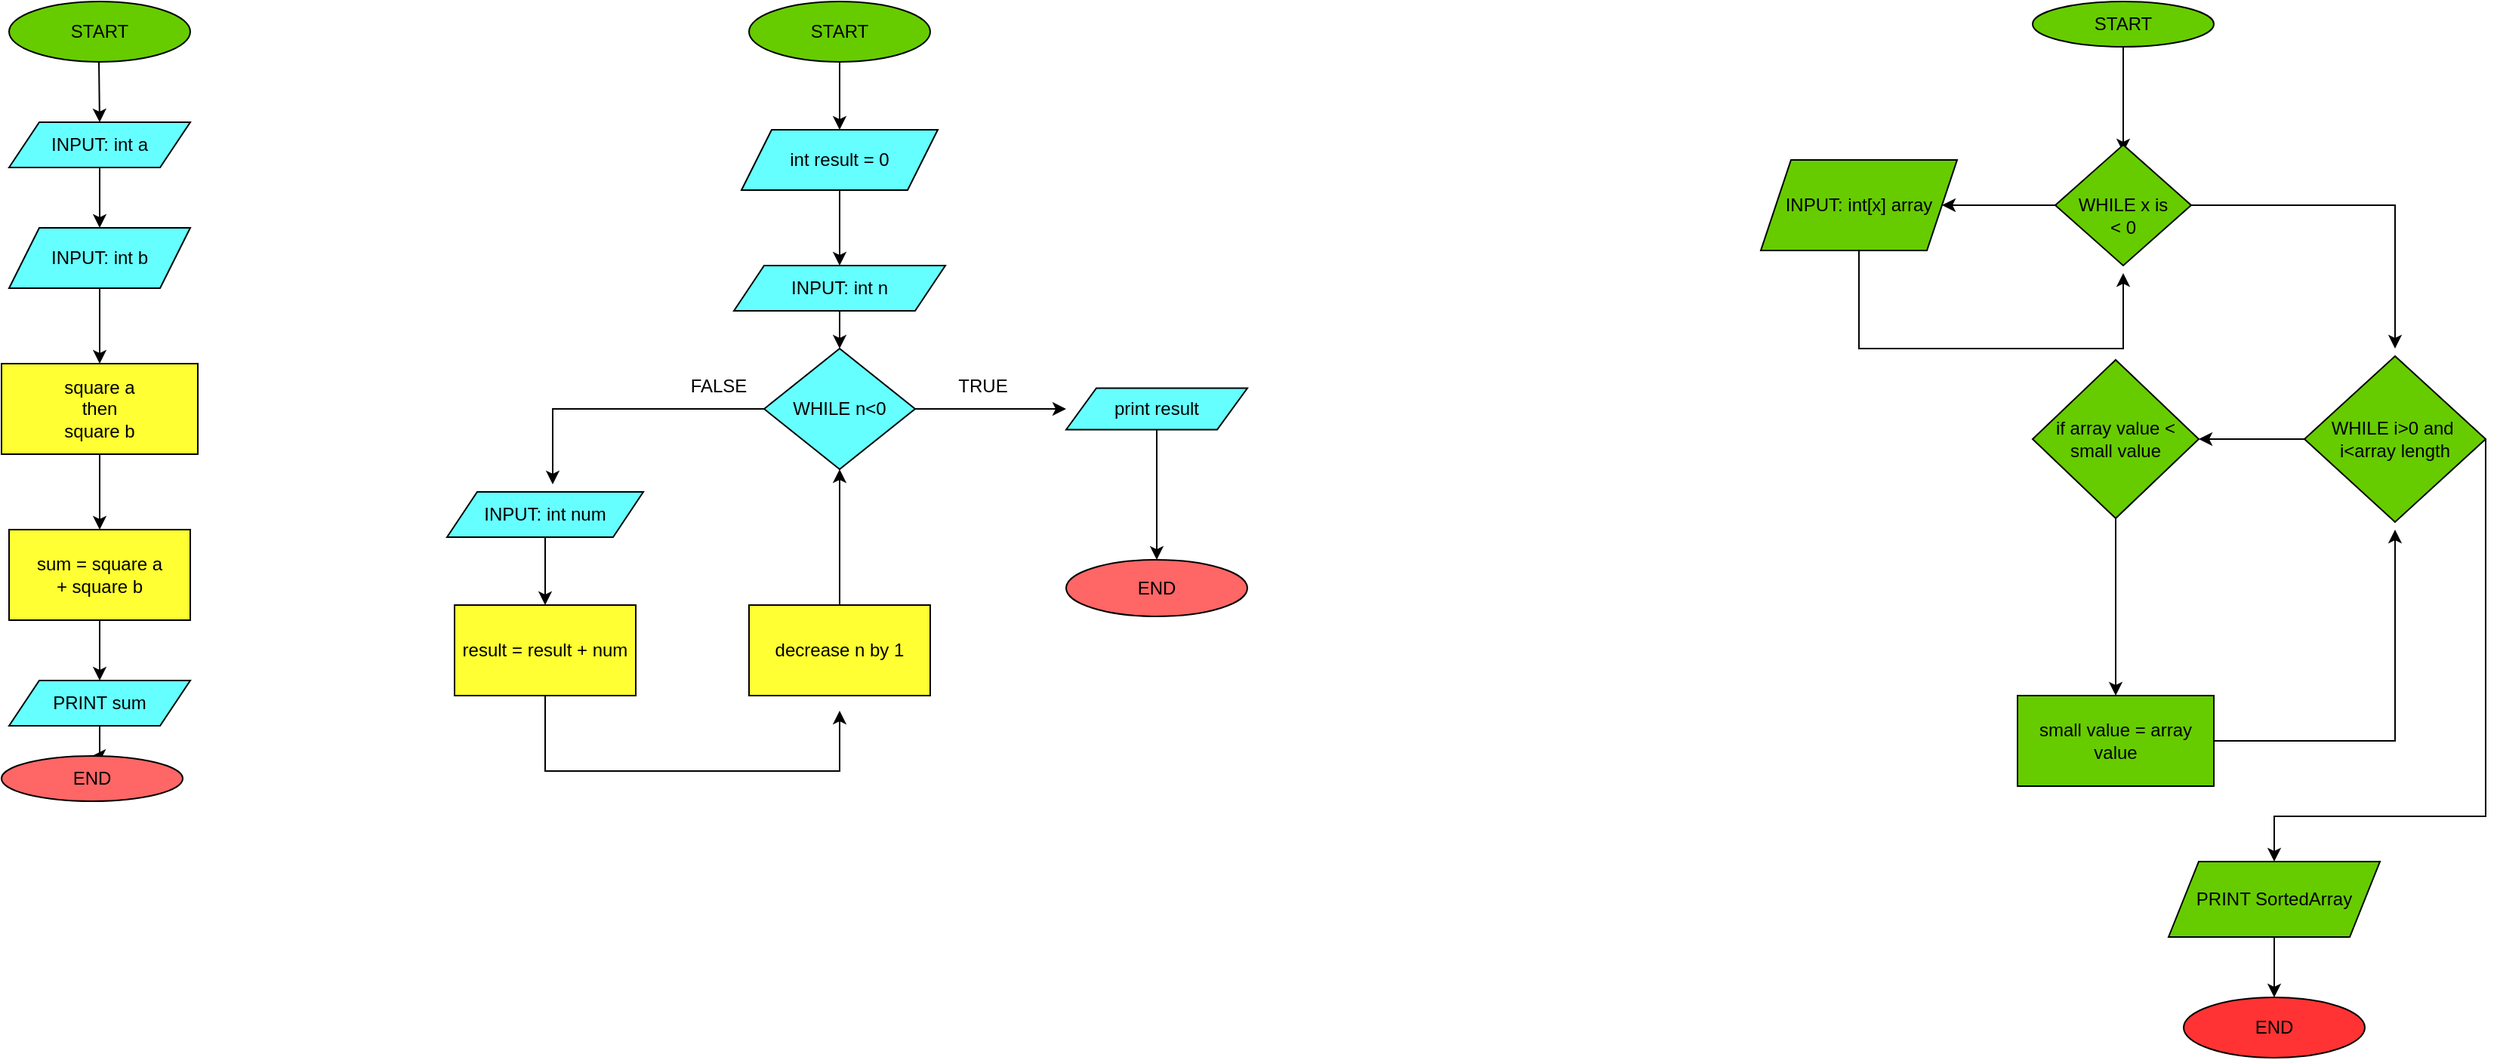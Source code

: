 <mxfile version="20.2.5" type="github">
  <diagram id="Xd4mPlgTEizZp6tIqquG" name="Page-1">
    <mxGraphModel dx="1422" dy="762" grid="1" gridSize="10" guides="1" tooltips="1" connect="1" arrows="1" fold="1" page="1" pageScale="1" pageWidth="850" pageHeight="1100" math="0" shadow="0">
      <root>
        <mxCell id="0" />
        <mxCell id="1" parent="0" />
        <mxCell id="kjgI0e7wwDbde9Z0vBoG-1" value="START" style="ellipse;whiteSpace=wrap;html=1;fillColor=#66CC00;" vertex="1" parent="1">
          <mxGeometry x="130" y="130" width="120" height="40" as="geometry" />
        </mxCell>
        <mxCell id="kjgI0e7wwDbde9Z0vBoG-5" value="" style="edgeStyle=orthogonalEdgeStyle;rounded=0;orthogonalLoop=1;jettySize=auto;html=1;fillColor=#99FFCC;" edge="1" parent="1" source="kjgI0e7wwDbde9Z0vBoG-2" target="kjgI0e7wwDbde9Z0vBoG-4">
          <mxGeometry relative="1" as="geometry" />
        </mxCell>
        <mxCell id="kjgI0e7wwDbde9Z0vBoG-2" value="INPUT: int a" style="shape=parallelogram;perimeter=parallelogramPerimeter;whiteSpace=wrap;html=1;fixedSize=1;fillColor=#66FFFF;" vertex="1" parent="1">
          <mxGeometry x="130" y="210" width="120" height="30" as="geometry" />
        </mxCell>
        <mxCell id="kjgI0e7wwDbde9Z0vBoG-3" value="" style="endArrow=classic;html=1;rounded=0;" edge="1" parent="1">
          <mxGeometry width="50" height="50" relative="1" as="geometry">
            <mxPoint x="189.5" y="170" as="sourcePoint" />
            <mxPoint x="190" y="210" as="targetPoint" />
          </mxGeometry>
        </mxCell>
        <mxCell id="kjgI0e7wwDbde9Z0vBoG-18" value="" style="edgeStyle=orthogonalEdgeStyle;rounded=0;orthogonalLoop=1;jettySize=auto;html=1;" edge="1" parent="1" source="kjgI0e7wwDbde9Z0vBoG-4" target="kjgI0e7wwDbde9Z0vBoG-8">
          <mxGeometry relative="1" as="geometry" />
        </mxCell>
        <mxCell id="kjgI0e7wwDbde9Z0vBoG-4" value="INPUT: int b" style="shape=parallelogram;perimeter=parallelogramPerimeter;whiteSpace=wrap;html=1;fixedSize=1;fillColor=#66FFFF;" vertex="1" parent="1">
          <mxGeometry x="130" y="280" width="120" height="40" as="geometry" />
        </mxCell>
        <mxCell id="kjgI0e7wwDbde9Z0vBoG-11" value="" style="edgeStyle=orthogonalEdgeStyle;rounded=0;orthogonalLoop=1;jettySize=auto;html=1;fillColor=#FFFF33;" edge="1" parent="1" source="kjgI0e7wwDbde9Z0vBoG-8" target="kjgI0e7wwDbde9Z0vBoG-10">
          <mxGeometry relative="1" as="geometry" />
        </mxCell>
        <mxCell id="kjgI0e7wwDbde9Z0vBoG-8" value="square a &lt;br&gt;then&lt;br&gt;square b" style="whiteSpace=wrap;html=1;fillColor=#FFFF33;" vertex="1" parent="1">
          <mxGeometry x="125" y="370" width="130" height="60" as="geometry" />
        </mxCell>
        <mxCell id="kjgI0e7wwDbde9Z0vBoG-13" value="" style="edgeStyle=orthogonalEdgeStyle;rounded=0;orthogonalLoop=1;jettySize=auto;html=1;" edge="1" parent="1" source="kjgI0e7wwDbde9Z0vBoG-10" target="kjgI0e7wwDbde9Z0vBoG-12">
          <mxGeometry relative="1" as="geometry" />
        </mxCell>
        <mxCell id="kjgI0e7wwDbde9Z0vBoG-10" value="&amp;nbsp;sum = square a&amp;nbsp;&lt;br&gt;+ square b" style="whiteSpace=wrap;html=1;fillColor=#FFFF33;" vertex="1" parent="1">
          <mxGeometry x="130" y="480" width="120" height="60" as="geometry" />
        </mxCell>
        <mxCell id="kjgI0e7wwDbde9Z0vBoG-15" value="" style="edgeStyle=orthogonalEdgeStyle;rounded=0;orthogonalLoop=1;jettySize=auto;html=1;" edge="1" parent="1" source="kjgI0e7wwDbde9Z0vBoG-12" target="kjgI0e7wwDbde9Z0vBoG-14">
          <mxGeometry relative="1" as="geometry" />
        </mxCell>
        <mxCell id="kjgI0e7wwDbde9Z0vBoG-12" value="PRINT sum" style="shape=parallelogram;perimeter=parallelogramPerimeter;whiteSpace=wrap;html=1;fixedSize=1;fillColor=#66FFFF;" vertex="1" parent="1">
          <mxGeometry x="130" y="580" width="120" height="30" as="geometry" />
        </mxCell>
        <mxCell id="kjgI0e7wwDbde9Z0vBoG-14" value="END" style="ellipse;whiteSpace=wrap;html=1;fillColor=#FF6666;" vertex="1" parent="1">
          <mxGeometry x="125" y="630" width="120" height="30" as="geometry" />
        </mxCell>
        <mxCell id="kjgI0e7wwDbde9Z0vBoG-22" value="" style="edgeStyle=orthogonalEdgeStyle;rounded=0;orthogonalLoop=1;jettySize=auto;html=1;fillColor=#FFFF33;exitX=0.5;exitY=1;exitDx=0;exitDy=0;" edge="1" parent="1" source="kjgI0e7wwDbde9Z0vBoG-39" target="kjgI0e7wwDbde9Z0vBoG-21">
          <mxGeometry relative="1" as="geometry">
            <mxPoint x="680" y="260" as="sourcePoint" />
          </mxGeometry>
        </mxCell>
        <mxCell id="kjgI0e7wwDbde9Z0vBoG-20" value="START" style="ellipse;whiteSpace=wrap;html=1;fillColor=#66CC00;" vertex="1" parent="1">
          <mxGeometry x="620" y="130" width="120" height="40" as="geometry" />
        </mxCell>
        <mxCell id="kjgI0e7wwDbde9Z0vBoG-24" value="" style="edgeStyle=orthogonalEdgeStyle;rounded=0;orthogonalLoop=1;jettySize=auto;html=1;fillColor=#FFFF33;" edge="1" parent="1" source="kjgI0e7wwDbde9Z0vBoG-21" target="kjgI0e7wwDbde9Z0vBoG-23">
          <mxGeometry relative="1" as="geometry" />
        </mxCell>
        <mxCell id="kjgI0e7wwDbde9Z0vBoG-21" value="INPUT: int n" style="shape=parallelogram;perimeter=parallelogramPerimeter;whiteSpace=wrap;html=1;fixedSize=1;fillColor=#66FFFF;" vertex="1" parent="1">
          <mxGeometry x="610" y="305" width="140" height="30" as="geometry" />
        </mxCell>
        <mxCell id="kjgI0e7wwDbde9Z0vBoG-26" value="" style="edgeStyle=orthogonalEdgeStyle;rounded=0;orthogonalLoop=1;jettySize=auto;html=1;fillColor=#FFFF33;" edge="1" parent="1" source="kjgI0e7wwDbde9Z0vBoG-23">
          <mxGeometry relative="1" as="geometry">
            <mxPoint x="830" y="400" as="targetPoint" />
          </mxGeometry>
        </mxCell>
        <mxCell id="kjgI0e7wwDbde9Z0vBoG-32" value="" style="edgeStyle=orthogonalEdgeStyle;rounded=0;orthogonalLoop=1;jettySize=auto;html=1;fillColor=#FFFF33;" edge="1" parent="1" source="kjgI0e7wwDbde9Z0vBoG-23">
          <mxGeometry relative="1" as="geometry">
            <mxPoint x="490" y="450" as="targetPoint" />
            <Array as="points">
              <mxPoint x="490" y="400" />
              <mxPoint x="490" y="450" />
            </Array>
          </mxGeometry>
        </mxCell>
        <mxCell id="kjgI0e7wwDbde9Z0vBoG-23" value="WHILE n&amp;lt;0" style="rhombus;whiteSpace=wrap;html=1;fillColor=#66FFFF;" vertex="1" parent="1">
          <mxGeometry x="630" y="360" width="100" height="80" as="geometry" />
        </mxCell>
        <mxCell id="kjgI0e7wwDbde9Z0vBoG-28" value="" style="edgeStyle=orthogonalEdgeStyle;rounded=0;orthogonalLoop=1;jettySize=auto;html=1;fillColor=#FFFF33;" edge="1" parent="1" source="kjgI0e7wwDbde9Z0vBoG-25" target="kjgI0e7wwDbde9Z0vBoG-27">
          <mxGeometry relative="1" as="geometry" />
        </mxCell>
        <mxCell id="kjgI0e7wwDbde9Z0vBoG-25" value="print result" style="shape=parallelogram;perimeter=parallelogramPerimeter;whiteSpace=wrap;html=1;fixedSize=1;fillColor=#66FFFF;" vertex="1" parent="1">
          <mxGeometry x="830" y="386.25" width="120" height="27.5" as="geometry" />
        </mxCell>
        <mxCell id="kjgI0e7wwDbde9Z0vBoG-27" value="END" style="ellipse;whiteSpace=wrap;html=1;fillColor=#FF6666;" vertex="1" parent="1">
          <mxGeometry x="830" y="500" width="120" height="37.5" as="geometry" />
        </mxCell>
        <mxCell id="kjgI0e7wwDbde9Z0vBoG-30" value="TRUE" style="text;html=1;strokeColor=none;fillColor=none;align=center;verticalAlign=middle;whiteSpace=wrap;rounded=0;" vertex="1" parent="1">
          <mxGeometry x="740" y="365" width="70" height="40" as="geometry" />
        </mxCell>
        <mxCell id="kjgI0e7wwDbde9Z0vBoG-33" value="FALSE" style="text;html=1;strokeColor=none;fillColor=none;align=center;verticalAlign=middle;whiteSpace=wrap;rounded=0;" vertex="1" parent="1">
          <mxGeometry x="570" y="370" width="60" height="30" as="geometry" />
        </mxCell>
        <mxCell id="kjgI0e7wwDbde9Z0vBoG-38" value="" style="edgeStyle=orthogonalEdgeStyle;rounded=0;orthogonalLoop=1;jettySize=auto;html=1;fillColor=#FFFF33;" edge="1" parent="1" source="kjgI0e7wwDbde9Z0vBoG-35" target="kjgI0e7wwDbde9Z0vBoG-37">
          <mxGeometry relative="1" as="geometry" />
        </mxCell>
        <mxCell id="kjgI0e7wwDbde9Z0vBoG-35" value="INPUT: int num" style="shape=parallelogram;perimeter=parallelogramPerimeter;whiteSpace=wrap;html=1;fixedSize=1;fillColor=#66FFFF;" vertex="1" parent="1">
          <mxGeometry x="420" y="455" width="130" height="30" as="geometry" />
        </mxCell>
        <mxCell id="kjgI0e7wwDbde9Z0vBoG-37" value="result = result + num" style="whiteSpace=wrap;html=1;fillColor=#FFFF33;" vertex="1" parent="1">
          <mxGeometry x="425" y="530" width="120" height="60" as="geometry" />
        </mxCell>
        <mxCell id="kjgI0e7wwDbde9Z0vBoG-39" value="int result = 0" style="shape=parallelogram;perimeter=parallelogramPerimeter;whiteSpace=wrap;html=1;fixedSize=1;fillColor=#66FFFF;" vertex="1" parent="1">
          <mxGeometry x="615" y="215" width="130" height="40" as="geometry" />
        </mxCell>
        <mxCell id="kjgI0e7wwDbde9Z0vBoG-40" value="" style="endArrow=classic;html=1;rounded=0;fillColor=#FFFF33;exitX=0.5;exitY=1;exitDx=0;exitDy=0;entryX=0.5;entryY=0;entryDx=0;entryDy=0;" edge="1" parent="1" source="kjgI0e7wwDbde9Z0vBoG-20" target="kjgI0e7wwDbde9Z0vBoG-39">
          <mxGeometry width="50" height="50" relative="1" as="geometry">
            <mxPoint x="660" y="220" as="sourcePoint" />
            <mxPoint x="710" y="170" as="targetPoint" />
          </mxGeometry>
        </mxCell>
        <mxCell id="kjgI0e7wwDbde9Z0vBoG-41" value="" style="endArrow=classic;html=1;rounded=0;fillColor=#FFFF33;exitX=0.5;exitY=1;exitDx=0;exitDy=0;" edge="1" parent="1" source="kjgI0e7wwDbde9Z0vBoG-37">
          <mxGeometry width="50" height="50" relative="1" as="geometry">
            <mxPoint x="460" y="630" as="sourcePoint" />
            <mxPoint x="680" y="600" as="targetPoint" />
            <Array as="points">
              <mxPoint x="485" y="640" />
              <mxPoint x="680" y="640" />
            </Array>
          </mxGeometry>
        </mxCell>
        <mxCell id="kjgI0e7wwDbde9Z0vBoG-42" value="decrease n by 1" style="rounded=0;whiteSpace=wrap;html=1;fillColor=#FFFF33;" vertex="1" parent="1">
          <mxGeometry x="620" y="530" width="120" height="60" as="geometry" />
        </mxCell>
        <mxCell id="kjgI0e7wwDbde9Z0vBoG-44" value="" style="endArrow=classic;html=1;rounded=0;fillColor=#FFFF33;exitX=0.5;exitY=0;exitDx=0;exitDy=0;entryX=0.5;entryY=1;entryDx=0;entryDy=0;" edge="1" parent="1" source="kjgI0e7wwDbde9Z0vBoG-42" target="kjgI0e7wwDbde9Z0vBoG-23">
          <mxGeometry width="50" height="50" relative="1" as="geometry">
            <mxPoint x="650" y="520" as="sourcePoint" />
            <mxPoint x="700" y="470" as="targetPoint" />
          </mxGeometry>
        </mxCell>
        <mxCell id="kjgI0e7wwDbde9Z0vBoG-45" value="START" style="ellipse;whiteSpace=wrap;html=1;fillColor=#66CC00;" vertex="1" parent="1">
          <mxGeometry x="1470" y="130" width="120" height="30" as="geometry" />
        </mxCell>
        <mxCell id="kjgI0e7wwDbde9Z0vBoG-46" value="" style="endArrow=classic;html=1;rounded=0;fillColor=#FFFF33;exitX=0.5;exitY=1;exitDx=0;exitDy=0;" edge="1" parent="1" source="kjgI0e7wwDbde9Z0vBoG-45">
          <mxGeometry width="50" height="50" relative="1" as="geometry">
            <mxPoint x="1540" y="170" as="sourcePoint" />
            <mxPoint x="1530" y="230" as="targetPoint" />
          </mxGeometry>
        </mxCell>
        <mxCell id="kjgI0e7wwDbde9Z0vBoG-49" value="" style="edgeStyle=orthogonalEdgeStyle;rounded=0;orthogonalLoop=1;jettySize=auto;html=1;fillColor=#FFFF33;" edge="1" parent="1" source="kjgI0e7wwDbde9Z0vBoG-47" target="kjgI0e7wwDbde9Z0vBoG-48">
          <mxGeometry relative="1" as="geometry" />
        </mxCell>
        <mxCell id="kjgI0e7wwDbde9Z0vBoG-47" value="&lt;br&gt;WHILE x is &lt;br&gt;&amp;lt; 0" style="rhombus;whiteSpace=wrap;html=1;fillColor=#66CC00;" vertex="1" parent="1">
          <mxGeometry x="1485" y="225" width="90" height="80" as="geometry" />
        </mxCell>
        <mxCell id="kjgI0e7wwDbde9Z0vBoG-48" value="INPUT: int[x] array" style="shape=parallelogram;perimeter=parallelogramPerimeter;whiteSpace=wrap;html=1;fixedSize=1;fillColor=#66CC00;" vertex="1" parent="1">
          <mxGeometry x="1290" y="235" width="130" height="60" as="geometry" />
        </mxCell>
        <mxCell id="kjgI0e7wwDbde9Z0vBoG-50" value="" style="endArrow=classic;html=1;rounded=0;fillColor=#FFFF33;exitX=0.5;exitY=1;exitDx=0;exitDy=0;" edge="1" parent="1" source="kjgI0e7wwDbde9Z0vBoG-48">
          <mxGeometry width="50" height="50" relative="1" as="geometry">
            <mxPoint x="1400" y="450" as="sourcePoint" />
            <mxPoint x="1530" y="310" as="targetPoint" />
            <Array as="points">
              <mxPoint x="1355" y="360" />
              <mxPoint x="1530" y="360" />
            </Array>
          </mxGeometry>
        </mxCell>
        <mxCell id="kjgI0e7wwDbde9Z0vBoG-51" value="" style="endArrow=classic;html=1;rounded=0;fillColor=#FFFF33;exitX=1;exitY=0.5;exitDx=0;exitDy=0;" edge="1" parent="1" source="kjgI0e7wwDbde9Z0vBoG-47">
          <mxGeometry width="50" height="50" relative="1" as="geometry">
            <mxPoint x="1640" y="370" as="sourcePoint" />
            <mxPoint x="1710" y="360" as="targetPoint" />
            <Array as="points">
              <mxPoint x="1700" y="265" />
              <mxPoint x="1710" y="265" />
            </Array>
          </mxGeometry>
        </mxCell>
        <mxCell id="kjgI0e7wwDbde9Z0vBoG-54" value="" style="edgeStyle=orthogonalEdgeStyle;rounded=0;orthogonalLoop=1;jettySize=auto;html=1;fillColor=#FFFF33;entryX=1;entryY=0.5;entryDx=0;entryDy=0;" edge="1" parent="1" source="kjgI0e7wwDbde9Z0vBoG-52" target="kjgI0e7wwDbde9Z0vBoG-55">
          <mxGeometry relative="1" as="geometry">
            <mxPoint x="1575" y="405" as="targetPoint" />
          </mxGeometry>
        </mxCell>
        <mxCell id="kjgI0e7wwDbde9Z0vBoG-52" value="WHILE i&amp;gt;0 and&amp;nbsp;&lt;br&gt;i&amp;lt;array length" style="rhombus;whiteSpace=wrap;html=1;fillColor=#66CC00;" vertex="1" parent="1">
          <mxGeometry x="1650" y="365" width="120" height="110" as="geometry" />
        </mxCell>
        <mxCell id="kjgI0e7wwDbde9Z0vBoG-57" value="" style="edgeStyle=orthogonalEdgeStyle;rounded=0;orthogonalLoop=1;jettySize=auto;html=1;fillColor=#FFFF33;" edge="1" parent="1" source="kjgI0e7wwDbde9Z0vBoG-55" target="kjgI0e7wwDbde9Z0vBoG-56">
          <mxGeometry relative="1" as="geometry" />
        </mxCell>
        <mxCell id="kjgI0e7wwDbde9Z0vBoG-55" value="if array value &amp;lt;&lt;br&gt;small value" style="rhombus;whiteSpace=wrap;html=1;fillColor=#66CC00;" vertex="1" parent="1">
          <mxGeometry x="1470" y="367.5" width="110" height="105" as="geometry" />
        </mxCell>
        <mxCell id="kjgI0e7wwDbde9Z0vBoG-56" value="small value = array value" style="whiteSpace=wrap;html=1;fillColor=#66CC00;" vertex="1" parent="1">
          <mxGeometry x="1460" y="590" width="130" height="60" as="geometry" />
        </mxCell>
        <mxCell id="kjgI0e7wwDbde9Z0vBoG-58" value="" style="endArrow=classic;html=1;rounded=0;fillColor=#FFFF33;" edge="1" parent="1">
          <mxGeometry width="50" height="50" relative="1" as="geometry">
            <mxPoint x="1590" y="620" as="sourcePoint" />
            <mxPoint x="1710" y="480" as="targetPoint" />
            <Array as="points">
              <mxPoint x="1710" y="620" />
              <mxPoint x="1710" y="560" />
            </Array>
          </mxGeometry>
        </mxCell>
        <mxCell id="kjgI0e7wwDbde9Z0vBoG-59" value="" style="endArrow=classic;html=1;rounded=0;fillColor=#FFFF33;exitX=1;exitY=0.5;exitDx=0;exitDy=0;" edge="1" parent="1" source="kjgI0e7wwDbde9Z0vBoG-52">
          <mxGeometry width="50" height="50" relative="1" as="geometry">
            <mxPoint x="1790" y="450" as="sourcePoint" />
            <mxPoint x="1630" y="700" as="targetPoint" />
            <Array as="points">
              <mxPoint x="1770" y="670" />
              <mxPoint x="1630" y="670" />
            </Array>
          </mxGeometry>
        </mxCell>
        <mxCell id="kjgI0e7wwDbde9Z0vBoG-63" value="" style="edgeStyle=orthogonalEdgeStyle;rounded=0;orthogonalLoop=1;jettySize=auto;html=1;fillColor=#FFFF33;" edge="1" parent="1" source="kjgI0e7wwDbde9Z0vBoG-60" target="kjgI0e7wwDbde9Z0vBoG-62">
          <mxGeometry relative="1" as="geometry" />
        </mxCell>
        <mxCell id="kjgI0e7wwDbde9Z0vBoG-60" value="PRINT SortedArray" style="shape=parallelogram;perimeter=parallelogramPerimeter;whiteSpace=wrap;html=1;fixedSize=1;fillColor=#66CC00;" vertex="1" parent="1">
          <mxGeometry x="1560" y="700" width="140" height="50" as="geometry" />
        </mxCell>
        <mxCell id="kjgI0e7wwDbde9Z0vBoG-62" value="END" style="ellipse;whiteSpace=wrap;html=1;fillColor=#FF3333;" vertex="1" parent="1">
          <mxGeometry x="1570" y="790" width="120" height="40" as="geometry" />
        </mxCell>
      </root>
    </mxGraphModel>
  </diagram>
</mxfile>
